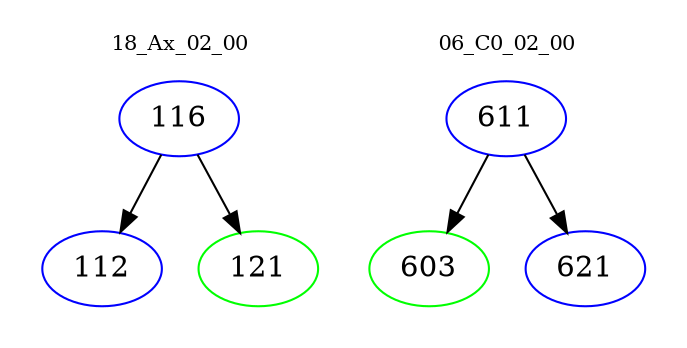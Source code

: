 digraph{
subgraph cluster_0 {
color = white
label = "18_Ax_02_00";
fontsize=10;
T0_116 [label="116", color="blue"]
T0_116 -> T0_112 [color="black"]
T0_112 [label="112", color="blue"]
T0_116 -> T0_121 [color="black"]
T0_121 [label="121", color="green"]
}
subgraph cluster_1 {
color = white
label = "06_C0_02_00";
fontsize=10;
T1_611 [label="611", color="blue"]
T1_611 -> T1_603 [color="black"]
T1_603 [label="603", color="green"]
T1_611 -> T1_621 [color="black"]
T1_621 [label="621", color="blue"]
}
}
